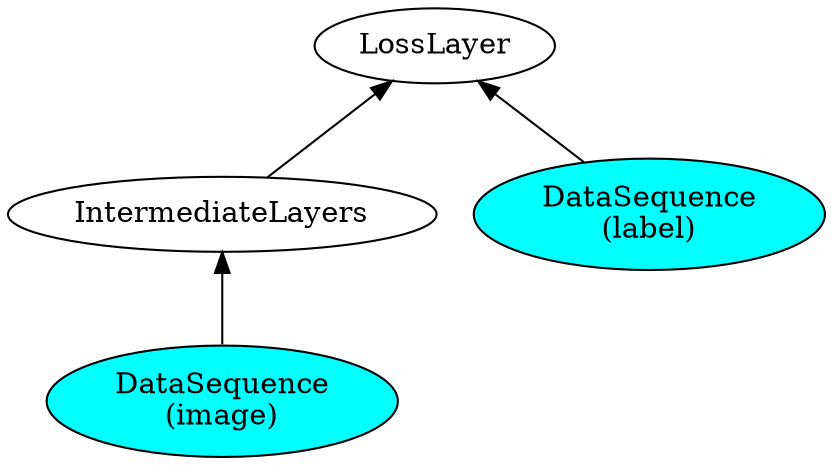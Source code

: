 digraph Network {
    rankdir=BT;
    d1 [label="DataSequence\n(image)", style="filled", fillcolor="#00FFFF"];
    d2 [label="DataSequence\n(label)", style="filled", fillcolor="#00FFFF"];
    d1 -> IntermediateLayers;
    IntermediateLayers -> LossLayer;
    d2 -> LossLayer;
}
